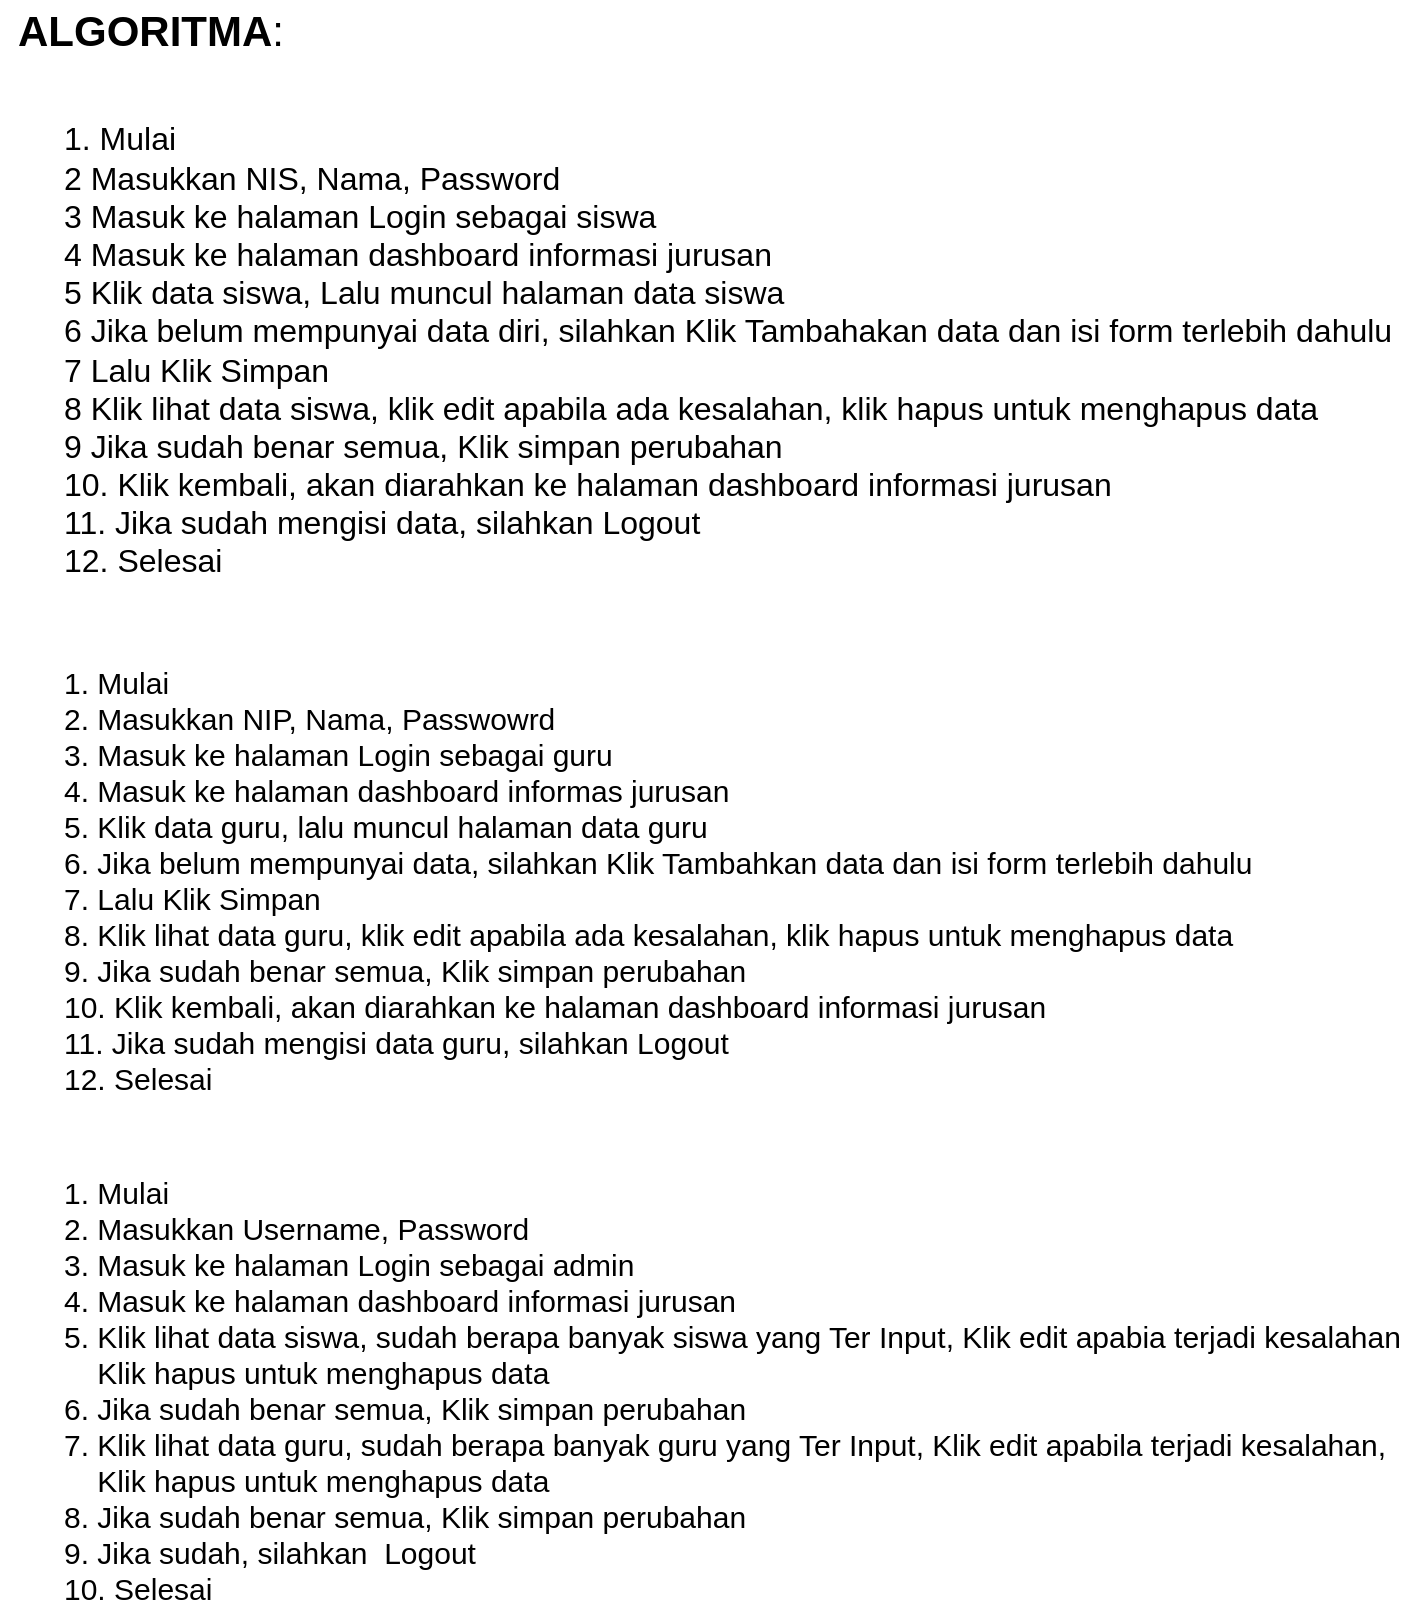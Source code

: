 <mxfile version="13.9.9" type="device" pages="4"><diagram id="9cjqI13jyVYNdHTjsqmv" name="algo"><mxGraphModel dx="1786" dy="806" grid="1" gridSize="10" guides="1" tooltips="1" connect="1" arrows="1" fold="1" page="1" pageScale="1" pageWidth="700" pageHeight="1000" math="0" shadow="0"><root><mxCell id="0"/><mxCell id="1" parent="0"/><mxCell id="FUTIWEHpDsWjBWyTlklv-1" value="1. Mulai&lt;br&gt;2 Masukkan NIS, Nama, Password&lt;br style=&quot;font-size: 16px&quot;&gt;3 Masuk ke halaman Login sebagai siswa&lt;br style=&quot;font-size: 16px&quot;&gt;4 Masuk ke halaman dashboard informasi jurusan&amp;nbsp;&lt;br style=&quot;font-size: 16px&quot;&gt;5 Klik data siswa, Lalu muncul halaman data siswa&lt;br&gt;6 Jika belum mempunyai data diri, silahkan Klik Tambahakan data dan isi form terlebih dahulu&lt;br&gt;7 Lalu Klik Simpan&lt;br&gt;8 Klik lihat data siswa, klik edit apabila ada kesalahan, klik hapus untuk menghapus data&lt;br style=&quot;font-size: 16px&quot;&gt;9 Jika sudah benar semua, Klik simpan perubahan&lt;br&gt;10.&amp;nbsp;Klik kembali, akan diarahkan ke halaman dashboard informasi jurusan&lt;br&gt;11. Jika sudah mengisi data, silahkan Logout&lt;br&gt;12. Selesai" style="text;html=1;align=left;verticalAlign=middle;resizable=0;points=[];autosize=1;fontSize=16;" parent="1" vertex="1"><mxGeometry x="-120" y="105" width="680" height="230" as="geometry"/></mxCell><mxCell id="FUTIWEHpDsWjBWyTlklv-2" value="&lt;b style=&quot;font-size: 21px;&quot;&gt;ALGORITMA&lt;/b&gt;:" style="text;html=1;align=center;verticalAlign=middle;resizable=0;points=[];autosize=1;fontSize=21;" parent="1" vertex="1"><mxGeometry x="-150" y="45" width="150" height="30" as="geometry"/></mxCell><mxCell id="FUTIWEHpDsWjBWyTlklv-3" value="1. Mulai&lt;br&gt;2. Masukkan NIP, Nama, Passwowrd&lt;br&gt;3. Masuk ke halaman Login sebagai guru&lt;br&gt;4. Masuk ke halaman dashboard informas jurusan&lt;br&gt;5. Klik data guru, lalu muncul halaman data guru&lt;br&gt;6. Jika belum mempunyai data, silahkan Klik Tambahkan data dan isi form terlebih dahulu &lt;br&gt;7. Lalu Klik Simpan&lt;br&gt;8. Klik lihat data guru, klik edit apabila ada kesalahan, klik hapus untuk menghapus data&lt;br&gt;9. Jika sudah benar semua, Klik simpan perubahan&lt;br&gt;10. Klik kembali, akan diarahkan ke halaman dashboard informasi jurusan&lt;br&gt;11. Jika sudah mengisi data guru, silahkan Logout&lt;br&gt;12. Selesai" style="text;html=1;align=left;verticalAlign=middle;resizable=0;points=[];autosize=1;fontSize=15;" parent="1" vertex="1"><mxGeometry x="-120" y="375" width="610" height="220" as="geometry"/></mxCell><mxCell id="FUTIWEHpDsWjBWyTlklv-4" value="1. Mulai&lt;br&gt;2. Masukkan Username, Password&lt;br&gt;3. Masuk ke halaman Login sebagai admin&lt;br&gt;4. Masuk ke halaman dashboard informasi jurusan &lt;br&gt;5. Klik&amp;nbsp;lihat data siswa, sudah berapa banyak siswa yang Ter Input, Klik edit apabia terjadi kesalahan&lt;br&gt;&amp;nbsp; &amp;nbsp; Klik hapus untuk menghapus data&lt;br&gt;6. Jika sudah benar semua, Klik simpan perubahan&lt;br&gt;7. Klik lihat data guru, sudah berapa banyak guru yang Ter Input, Klik edit apabila terjadi kesalahan,&lt;br&gt;&amp;nbsp; &amp;nbsp; Klik hapus untuk menghapus data&lt;br&gt;8. Jika sudah benar semua, Klik simpan perubahan&lt;br&gt;9. Jika sudah, silahkan&amp;nbsp; Logout&lt;br&gt;10. Selesai" style="text;html=1;align=left;verticalAlign=middle;resizable=0;points=[];autosize=1;fontSize=15;" parent="1" vertex="1"><mxGeometry x="-120" y="630" width="680" height="220" as="geometry"/></mxCell></root></mxGraphModel></diagram><diagram id="WDTWCuugoqQEvgpghP6-" name="flow siswa"><mxGraphModel dx="1086" dy="806" grid="1" gridSize="10" guides="1" tooltips="1" connect="1" arrows="1" fold="1" page="1" pageScale="1" pageWidth="700" pageHeight="1000" math="0" shadow="0"><root><mxCell id="6WdBhWlwoHpJcNOhr-Nl-0"/><mxCell id="6WdBhWlwoHpJcNOhr-Nl-1" parent="6WdBhWlwoHpJcNOhr-Nl-0"/><mxCell id="NKN8AgXRZ2w0XzI0JQ8k-1" value="" style="edgeStyle=orthogonalEdgeStyle;rounded=0;orthogonalLoop=1;jettySize=auto;html=1;fontSize=15;" parent="6WdBhWlwoHpJcNOhr-Nl-1" source="6WdBhWlwoHpJcNOhr-Nl-2" target="6WdBhWlwoHpJcNOhr-Nl-3" edge="1"><mxGeometry relative="1" as="geometry"/></mxCell><mxCell id="6WdBhWlwoHpJcNOhr-Nl-2" value="Mulai" style="ellipse;whiteSpace=wrap;html=1;fontSize=15;align=center;" parent="6WdBhWlwoHpJcNOhr-Nl-1" vertex="1"><mxGeometry x="260" y="30" width="110" height="60" as="geometry"/></mxCell><mxCell id="NKN8AgXRZ2w0XzI0JQ8k-2" value="" style="edgeStyle=orthogonalEdgeStyle;rounded=0;orthogonalLoop=1;jettySize=auto;html=1;fontSize=15;" parent="6WdBhWlwoHpJcNOhr-Nl-1" source="6WdBhWlwoHpJcNOhr-Nl-3" target="I9C00pnZlGHUw8sT53A2-0" edge="1"><mxGeometry relative="1" as="geometry"/></mxCell><mxCell id="6WdBhWlwoHpJcNOhr-Nl-3" value="Halaman login siswa" style="strokeWidth=2;html=1;shape=mxgraph.flowchart.display;whiteSpace=wrap;fontSize=15;align=center;" parent="6WdBhWlwoHpJcNOhr-Nl-1" vertex="1"><mxGeometry x="252.5" y="150" width="125" height="70" as="geometry"/></mxCell><mxCell id="NKN8AgXRZ2w0XzI0JQ8k-3" value="" style="edgeStyle=orthogonalEdgeStyle;rounded=0;orthogonalLoop=1;jettySize=auto;html=1;fontSize=15;" parent="6WdBhWlwoHpJcNOhr-Nl-1" source="I9C00pnZlGHUw8sT53A2-0" target="_8xtyedx9QxwLDn3eJgz-0" edge="1"><mxGeometry relative="1" as="geometry"/></mxCell><mxCell id="I9C00pnZlGHUw8sT53A2-0" value="Masukkan NIS, Nama, dan Password" style="shape=parallelogram;perimeter=parallelogramPerimeter;whiteSpace=wrap;html=1;fixedSize=1;fontSize=15;align=center;" parent="6WdBhWlwoHpJcNOhr-Nl-1" vertex="1"><mxGeometry x="240" y="280" width="150" height="70" as="geometry"/></mxCell><mxCell id="NKN8AgXRZ2w0XzI0JQ8k-4" value="" style="edgeStyle=orthogonalEdgeStyle;rounded=0;orthogonalLoop=1;jettySize=auto;html=1;fontSize=15;" parent="6WdBhWlwoHpJcNOhr-Nl-1" source="_8xtyedx9QxwLDn3eJgz-0" target="NKN8AgXRZ2w0XzI0JQ8k-0" edge="1"><mxGeometry relative="1" as="geometry"/></mxCell><mxCell id="_8xtyedx9QxwLDn3eJgz-0" value="Isi form login dengan benar" style="rounded=0;whiteSpace=wrap;html=1;fontSize=15;align=center;" parent="6WdBhWlwoHpJcNOhr-Nl-1" vertex="1"><mxGeometry x="255" y="410" width="120" height="60" as="geometry"/></mxCell><mxCell id="0H5S52LfBHCqnRk6czqW-1" value="" style="edgeStyle=orthogonalEdgeStyle;rounded=0;orthogonalLoop=1;jettySize=auto;html=1;entryX=1;entryY=0.5;entryDx=0;entryDy=0;" edge="1" parent="6WdBhWlwoHpJcNOhr-Nl-1" source="NKN8AgXRZ2w0XzI0JQ8k-0" target="I9C00pnZlGHUw8sT53A2-0"><mxGeometry relative="1" as="geometry"><mxPoint x="455" y="600" as="targetPoint"/><Array as="points"><mxPoint x="540" y="600"/><mxPoint x="540" y="315"/></Array></mxGeometry></mxCell><mxCell id="0H5S52LfBHCqnRk6czqW-3" value="Tidak" style="edgeLabel;html=1;align=center;verticalAlign=middle;resizable=0;points=[];" vertex="1" connectable="0" parent="0H5S52LfBHCqnRk6czqW-1"><mxGeometry x="-0.629" relative="1" as="geometry"><mxPoint as="offset"/></mxGeometry></mxCell><mxCell id="NKN8AgXRZ2w0XzI0JQ8k-0" value="Apakah sudah berhasil?" style="rhombus;whiteSpace=wrap;html=1;fontSize=15;align=center;" parent="6WdBhWlwoHpJcNOhr-Nl-1" vertex="1"><mxGeometry x="255" y="530" width="120" height="140" as="geometry"/></mxCell><mxCell id="rqkiQPwi05nTYMULV5X4-0" value="" style="edgeStyle=orthogonalEdgeStyle;rounded=0;orthogonalLoop=1;jettySize=auto;html=1;fontSize=15;" parent="6WdBhWlwoHpJcNOhr-Nl-1" source="KFcAIHLke3BOk45LJSDq-0" target="dX-AVh44uRXooOJBIMs3-0" edge="1"><mxGeometry relative="1" as="geometry"/></mxCell><mxCell id="KFcAIHLke3BOk45LJSDq-0" value="Halaman dashboard informasi jurusan" style="strokeWidth=2;html=1;shape=mxgraph.flowchart.display;whiteSpace=wrap;fontSize=15;align=center;" parent="6WdBhWlwoHpJcNOhr-Nl-1" vertex="1"><mxGeometry x="244" y="750" width="142" height="70" as="geometry"/></mxCell><mxCell id="KFcAIHLke3BOk45LJSDq-3" value="" style="endArrow=classic;html=1;fontSize=15;exitX=0.5;exitY=1;exitDx=0;exitDy=0;entryX=0.5;entryY=0;entryDx=0;entryDy=0;entryPerimeter=0;" parent="6WdBhWlwoHpJcNOhr-Nl-1" source="NKN8AgXRZ2w0XzI0JQ8k-0" target="KFcAIHLke3BOk45LJSDq-0" edge="1"><mxGeometry width="50" height="50" relative="1" as="geometry"><mxPoint x="310" y="750" as="sourcePoint"/><mxPoint x="360" y="700" as="targetPoint"/></mxGeometry></mxCell><mxCell id="KFcAIHLke3BOk45LJSDq-4" value="Ya" style="edgeLabel;html=1;align=center;verticalAlign=middle;resizable=0;points=[];fontSize=15;" parent="KFcAIHLke3BOk45LJSDq-3" vertex="1" connectable="0"><mxGeometry x="-0.289" y="2" relative="1" as="geometry"><mxPoint as="offset"/></mxGeometry></mxCell><mxCell id="4FlTY0Xeyd80M_MiDHJ7-2" value="" style="edgeStyle=orthogonalEdgeStyle;rounded=0;orthogonalLoop=1;jettySize=auto;html=1;fontSize=15;" parent="6WdBhWlwoHpJcNOhr-Nl-1" source="dX-AVh44uRXooOJBIMs3-0" target="4FlTY0Xeyd80M_MiDHJ7-0" edge="1"><mxGeometry relative="1" as="geometry"/></mxCell><mxCell id="dX-AVh44uRXooOJBIMs3-0" value="Masukkan NIS, nama, kelas, jk, agama, alamat" style="shape=parallelogram;perimeter=parallelogramPerimeter;whiteSpace=wrap;html=1;fixedSize=1;fontSize=15;align=center;" parent="6WdBhWlwoHpJcNOhr-Nl-1" vertex="1"><mxGeometry x="227.5" y="870" width="175" height="100" as="geometry"/></mxCell><mxCell id="4FlTY0Xeyd80M_MiDHJ7-3" value="" style="edgeStyle=orthogonalEdgeStyle;rounded=0;orthogonalLoop=1;jettySize=auto;html=1;fontSize=15;" parent="6WdBhWlwoHpJcNOhr-Nl-1" source="4FlTY0Xeyd80M_MiDHJ7-0" target="4FlTY0Xeyd80M_MiDHJ7-1" edge="1"><mxGeometry relative="1" as="geometry"/></mxCell><mxCell id="4FlTY0Xeyd80M_MiDHJ7-0" value="Cek data siswa" style="rounded=0;whiteSpace=wrap;html=1;fontSize=15;align=center;" parent="6WdBhWlwoHpJcNOhr-Nl-1" vertex="1"><mxGeometry x="255" y="1020" width="120" height="60" as="geometry"/></mxCell><mxCell id="4FlTY0Xeyd80M_MiDHJ7-6" value="" style="edgeStyle=orthogonalEdgeStyle;rounded=0;orthogonalLoop=1;jettySize=auto;html=1;fontSize=15;" parent="6WdBhWlwoHpJcNOhr-Nl-1" source="4FlTY0Xeyd80M_MiDHJ7-1" target="dX-AVh44uRXooOJBIMs3-0" edge="1"><mxGeometry relative="1" as="geometry"><mxPoint x="550" y="920" as="targetPoint"/><Array as="points"><mxPoint x="560" y="1205"/><mxPoint x="560" y="910"/></Array></mxGeometry></mxCell><mxCell id="4FlTY0Xeyd80M_MiDHJ7-7" value="Tidak" style="edgeLabel;html=1;align=center;verticalAlign=middle;resizable=0;points=[];fontSize=15;" parent="4FlTY0Xeyd80M_MiDHJ7-6" vertex="1" connectable="0"><mxGeometry x="-0.782" y="-2" relative="1" as="geometry"><mxPoint as="offset"/></mxGeometry></mxCell><mxCell id="PrJdlFN-5rUhmHA_GCP7-2" value="" style="edgeStyle=orthogonalEdgeStyle;rounded=0;orthogonalLoop=1;jettySize=auto;html=1;fontSize=15;" parent="6WdBhWlwoHpJcNOhr-Nl-1" source="4FlTY0Xeyd80M_MiDHJ7-1" target="PrJdlFN-5rUhmHA_GCP7-1" edge="1"><mxGeometry relative="1" as="geometry"/></mxCell><mxCell id="PrJdlFN-5rUhmHA_GCP7-3" value="Ya" style="edgeLabel;html=1;align=center;verticalAlign=middle;resizable=0;points=[];fontSize=15;" parent="PrJdlFN-5rUhmHA_GCP7-2" vertex="1" connectable="0"><mxGeometry x="-0.338" y="3" relative="1" as="geometry"><mxPoint as="offset"/></mxGeometry></mxCell><mxCell id="4FlTY0Xeyd80M_MiDHJ7-1" value="Apakah sudah benar?" style="rhombus;whiteSpace=wrap;html=1;fontSize=15;align=center;" parent="6WdBhWlwoHpJcNOhr-Nl-1" vertex="1"><mxGeometry x="260" y="1140" width="110" height="130" as="geometry"/></mxCell><mxCell id="fj5IDWRYPSCEuAKcNZLY-1" value="Selesai" style="ellipse;whiteSpace=wrap;html=1;fontSize=15;align=center;" parent="6WdBhWlwoHpJcNOhr-Nl-1" vertex="1"><mxGeometry x="267.5" y="1460" width="100" height="50" as="geometry"/></mxCell><mxCell id="PrJdlFN-5rUhmHA_GCP7-5" value="" style="edgeStyle=orthogonalEdgeStyle;rounded=0;orthogonalLoop=1;jettySize=auto;html=1;fontSize=15;" parent="6WdBhWlwoHpJcNOhr-Nl-1" source="PrJdlFN-5rUhmHA_GCP7-1" target="fj5IDWRYPSCEuAKcNZLY-1" edge="1"><mxGeometry relative="1" as="geometry"/></mxCell><mxCell id="PrJdlFN-5rUhmHA_GCP7-1" value="Simpan" style="shape=parallelogram;perimeter=parallelogramPerimeter;whiteSpace=wrap;html=1;fixedSize=1;fontSize=15;align=center;" parent="6WdBhWlwoHpJcNOhr-Nl-1" vertex="1"><mxGeometry x="257.5" y="1350" width="120" height="60" as="geometry"/></mxCell></root></mxGraphModel></diagram><diagram id="tEeQo5kOINXlvk8T53yv" name="flow guru"><mxGraphModel dx="1086" dy="806" grid="1" gridSize="10" guides="1" tooltips="1" connect="1" arrows="1" fold="1" page="1" pageScale="1" pageWidth="700" pageHeight="1000" math="0" shadow="0"><root><mxCell id="NiQGDl8zaLZGdN4CECOL-0"/><mxCell id="NiQGDl8zaLZGdN4CECOL-1" parent="NiQGDl8zaLZGdN4CECOL-0"/><mxCell id="4sMgNv6nN9TWGTuvHeM8-0" value="" style="edgeStyle=orthogonalEdgeStyle;rounded=0;orthogonalLoop=1;jettySize=auto;html=1;fontSize=15;" parent="NiQGDl8zaLZGdN4CECOL-1" source="4sMgNv6nN9TWGTuvHeM8-1" target="4sMgNv6nN9TWGTuvHeM8-3" edge="1"><mxGeometry relative="1" as="geometry"/></mxCell><mxCell id="4sMgNv6nN9TWGTuvHeM8-1" value="Mulai" style="ellipse;whiteSpace=wrap;html=1;fontSize=15;align=center;" parent="NiQGDl8zaLZGdN4CECOL-1" vertex="1"><mxGeometry x="260" y="30" width="110" height="60" as="geometry"/></mxCell><mxCell id="4sMgNv6nN9TWGTuvHeM8-2" value="" style="edgeStyle=orthogonalEdgeStyle;rounded=0;orthogonalLoop=1;jettySize=auto;html=1;fontSize=15;" parent="NiQGDl8zaLZGdN4CECOL-1" source="4sMgNv6nN9TWGTuvHeM8-3" target="4sMgNv6nN9TWGTuvHeM8-5" edge="1"><mxGeometry relative="1" as="geometry"/></mxCell><mxCell id="4sMgNv6nN9TWGTuvHeM8-3" value="Halaman login guru" style="strokeWidth=2;html=1;shape=mxgraph.flowchart.display;whiteSpace=wrap;fontSize=15;align=center;" parent="NiQGDl8zaLZGdN4CECOL-1" vertex="1"><mxGeometry x="252.5" y="150" width="125" height="70" as="geometry"/></mxCell><mxCell id="4sMgNv6nN9TWGTuvHeM8-4" value="" style="edgeStyle=orthogonalEdgeStyle;rounded=0;orthogonalLoop=1;jettySize=auto;html=1;fontSize=15;" parent="NiQGDl8zaLZGdN4CECOL-1" source="4sMgNv6nN9TWGTuvHeM8-5" target="4sMgNv6nN9TWGTuvHeM8-7" edge="1"><mxGeometry relative="1" as="geometry"/></mxCell><mxCell id="4sMgNv6nN9TWGTuvHeM8-5" value="Masukkan NIP, Nama, dan Password" style="shape=parallelogram;perimeter=parallelogramPerimeter;whiteSpace=wrap;html=1;fixedSize=1;fontSize=15;align=center;" parent="NiQGDl8zaLZGdN4CECOL-1" vertex="1"><mxGeometry x="240" y="280" width="150" height="70" as="geometry"/></mxCell><mxCell id="4sMgNv6nN9TWGTuvHeM8-6" value="" style="edgeStyle=orthogonalEdgeStyle;rounded=0;orthogonalLoop=1;jettySize=auto;html=1;fontSize=15;" parent="NiQGDl8zaLZGdN4CECOL-1" source="4sMgNv6nN9TWGTuvHeM8-7" target="4sMgNv6nN9TWGTuvHeM8-8" edge="1"><mxGeometry relative="1" as="geometry"/></mxCell><mxCell id="4sMgNv6nN9TWGTuvHeM8-7" value="Isi form login dengan benar" style="rounded=0;whiteSpace=wrap;html=1;fontSize=15;align=center;" parent="NiQGDl8zaLZGdN4CECOL-1" vertex="1"><mxGeometry x="255" y="410" width="120" height="60" as="geometry"/></mxCell><mxCell id="2jsHFOfhV-K5cqYaF32q-1" value="" style="edgeStyle=orthogonalEdgeStyle;rounded=0;orthogonalLoop=1;jettySize=auto;html=1;" edge="1" parent="NiQGDl8zaLZGdN4CECOL-1" source="4sMgNv6nN9TWGTuvHeM8-8" target="4sMgNv6nN9TWGTuvHeM8-5"><mxGeometry relative="1" as="geometry"><mxPoint x="440" y="320" as="targetPoint"/><Array as="points"><mxPoint x="550" y="600"/><mxPoint x="550" y="320"/></Array></mxGeometry></mxCell><mxCell id="2jsHFOfhV-K5cqYaF32q-3" value="Tidak" style="edgeLabel;html=1;align=center;verticalAlign=middle;resizable=0;points=[];" vertex="1" connectable="0" parent="2jsHFOfhV-K5cqYaF32q-1"><mxGeometry x="-0.802" y="-1" relative="1" as="geometry"><mxPoint as="offset"/></mxGeometry></mxCell><mxCell id="4sMgNv6nN9TWGTuvHeM8-8" value="Apakah sudah berhasil?" style="rhombus;whiteSpace=wrap;html=1;fontSize=15;align=center;" parent="NiQGDl8zaLZGdN4CECOL-1" vertex="1"><mxGeometry x="255" y="530" width="120" height="140" as="geometry"/></mxCell><mxCell id="4sMgNv6nN9TWGTuvHeM8-13" value="" style="edgeStyle=orthogonalEdgeStyle;rounded=0;orthogonalLoop=1;jettySize=auto;html=1;fontSize=15;" parent="NiQGDl8zaLZGdN4CECOL-1" source="4sMgNv6nN9TWGTuvHeM8-14" target="4sMgNv6nN9TWGTuvHeM8-18" edge="1"><mxGeometry relative="1" as="geometry"/></mxCell><mxCell id="4sMgNv6nN9TWGTuvHeM8-14" value="Halaman dashboard informasi jurusan" style="strokeWidth=2;html=1;shape=mxgraph.flowchart.display;whiteSpace=wrap;fontSize=15;align=center;" parent="NiQGDl8zaLZGdN4CECOL-1" vertex="1"><mxGeometry x="244" y="750" width="142" height="70" as="geometry"/></mxCell><mxCell id="4sMgNv6nN9TWGTuvHeM8-15" value="" style="endArrow=classic;html=1;fontSize=15;exitX=0.5;exitY=1;exitDx=0;exitDy=0;entryX=0.5;entryY=0;entryDx=0;entryDy=0;entryPerimeter=0;" parent="NiQGDl8zaLZGdN4CECOL-1" source="4sMgNv6nN9TWGTuvHeM8-8" target="4sMgNv6nN9TWGTuvHeM8-14" edge="1"><mxGeometry width="50" height="50" relative="1" as="geometry"><mxPoint x="310" y="750" as="sourcePoint"/><mxPoint x="360" y="700" as="targetPoint"/></mxGeometry></mxCell><mxCell id="4sMgNv6nN9TWGTuvHeM8-16" value="Ya" style="edgeLabel;html=1;align=center;verticalAlign=middle;resizable=0;points=[];fontSize=15;" parent="4sMgNv6nN9TWGTuvHeM8-15" vertex="1" connectable="0"><mxGeometry x="-0.289" y="2" relative="1" as="geometry"><mxPoint as="offset"/></mxGeometry></mxCell><mxCell id="4sMgNv6nN9TWGTuvHeM8-17" value="" style="edgeStyle=orthogonalEdgeStyle;rounded=0;orthogonalLoop=1;jettySize=auto;html=1;fontSize=15;" parent="NiQGDl8zaLZGdN4CECOL-1" source="4sMgNv6nN9TWGTuvHeM8-18" target="4sMgNv6nN9TWGTuvHeM8-20" edge="1"><mxGeometry relative="1" as="geometry"/></mxCell><mxCell id="4sMgNv6nN9TWGTuvHeM8-18" value="Masukkan NIP, nama, jk, agama, alamat" style="shape=parallelogram;perimeter=parallelogramPerimeter;whiteSpace=wrap;html=1;fixedSize=1;fontSize=15;align=center;" parent="NiQGDl8zaLZGdN4CECOL-1" vertex="1"><mxGeometry x="227.5" y="870" width="175" height="100" as="geometry"/></mxCell><mxCell id="4sMgNv6nN9TWGTuvHeM8-19" value="" style="edgeStyle=orthogonalEdgeStyle;rounded=0;orthogonalLoop=1;jettySize=auto;html=1;fontSize=15;" parent="NiQGDl8zaLZGdN4CECOL-1" source="4sMgNv6nN9TWGTuvHeM8-20" target="4sMgNv6nN9TWGTuvHeM8-25" edge="1"><mxGeometry relative="1" as="geometry"/></mxCell><mxCell id="4sMgNv6nN9TWGTuvHeM8-20" value="Cek data guru" style="rounded=0;whiteSpace=wrap;html=1;fontSize=15;align=center;" parent="NiQGDl8zaLZGdN4CECOL-1" vertex="1"><mxGeometry x="255" y="1020" width="120" height="60" as="geometry"/></mxCell><mxCell id="4sMgNv6nN9TWGTuvHeM8-21" value="" style="edgeStyle=orthogonalEdgeStyle;rounded=0;orthogonalLoop=1;jettySize=auto;html=1;fontSize=15;" parent="NiQGDl8zaLZGdN4CECOL-1" source="4sMgNv6nN9TWGTuvHeM8-25" target="4sMgNv6nN9TWGTuvHeM8-18" edge="1"><mxGeometry relative="1" as="geometry"><mxPoint x="550" y="920" as="targetPoint"/><Array as="points"><mxPoint x="560" y="1205"/><mxPoint x="560" y="910"/></Array></mxGeometry></mxCell><mxCell id="4sMgNv6nN9TWGTuvHeM8-22" value="Tidak" style="edgeLabel;html=1;align=center;verticalAlign=middle;resizable=0;points=[];fontSize=15;" parent="4sMgNv6nN9TWGTuvHeM8-21" vertex="1" connectable="0"><mxGeometry x="-0.782" y="-2" relative="1" as="geometry"><mxPoint as="offset"/></mxGeometry></mxCell><mxCell id="BGg5bfLuEJRVONtzj_gq-2" value="" style="edgeStyle=orthogonalEdgeStyle;rounded=0;orthogonalLoop=1;jettySize=auto;html=1;fontSize=15;entryX=0.5;entryY=0;entryDx=0;entryDy=0;" parent="NiQGDl8zaLZGdN4CECOL-1" source="4sMgNv6nN9TWGTuvHeM8-25" edge="1"><mxGeometry relative="1" as="geometry"><mxPoint x="315" y="1350" as="targetPoint"/></mxGeometry></mxCell><mxCell id="BGg5bfLuEJRVONtzj_gq-5" value="Ya" style="edgeLabel;html=1;align=center;verticalAlign=middle;resizable=0;points=[];fontSize=15;" parent="BGg5bfLuEJRVONtzj_gq-2" vertex="1" connectable="0"><mxGeometry x="0.257" y="1" relative="1" as="geometry"><mxPoint as="offset"/></mxGeometry></mxCell><mxCell id="4sMgNv6nN9TWGTuvHeM8-25" value="Apakah sudah benar?" style="rhombus;whiteSpace=wrap;html=1;fontSize=15;align=center;" parent="NiQGDl8zaLZGdN4CECOL-1" vertex="1"><mxGeometry x="260" y="1140" width="110" height="130" as="geometry"/></mxCell><mxCell id="4sMgNv6nN9TWGTuvHeM8-26" value="Selesai" style="ellipse;whiteSpace=wrap;html=1;fontSize=15;align=center;" parent="NiQGDl8zaLZGdN4CECOL-1" vertex="1"><mxGeometry x="265" y="1490" width="100" height="50" as="geometry"/></mxCell><mxCell id="BGg5bfLuEJRVONtzj_gq-6" value="" style="edgeStyle=orthogonalEdgeStyle;rounded=0;orthogonalLoop=1;jettySize=auto;html=1;fontSize=15;" parent="NiQGDl8zaLZGdN4CECOL-1" target="4sMgNv6nN9TWGTuvHeM8-26" edge="1"><mxGeometry relative="1" as="geometry"><mxPoint x="315" y="1410" as="sourcePoint"/></mxGeometry></mxCell><mxCell id="i5WOGgoccKITgGErdGpP-0" value="Simpan" style="rounded=0;whiteSpace=wrap;html=1;fontSize=15;align=center;" parent="NiQGDl8zaLZGdN4CECOL-1" vertex="1"><mxGeometry x="255" y="1350" width="120" height="60" as="geometry"/></mxCell></root></mxGraphModel></diagram><diagram id="r5CcidfM32OMExsn05_t" name="flow admin"><mxGraphModel dx="1086" dy="806" grid="1" gridSize="10" guides="1" tooltips="1" connect="1" arrows="1" fold="1" page="1" pageScale="1" pageWidth="700" pageHeight="1000" math="0" shadow="0"><root><mxCell id="oMlm5sWmTnX5aJgDSjUX-0"/><mxCell id="oMlm5sWmTnX5aJgDSjUX-1" parent="oMlm5sWmTnX5aJgDSjUX-0"/><mxCell id="CEqHEVIWKDbZD7dqHY5W-11" value="" style="edgeStyle=orthogonalEdgeStyle;rounded=0;orthogonalLoop=1;jettySize=auto;html=1;fontSize=15;" parent="oMlm5sWmTnX5aJgDSjUX-1" source="oMlm5sWmTnX5aJgDSjUX-2" target="CEqHEVIWKDbZD7dqHY5W-1" edge="1"><mxGeometry relative="1" as="geometry"/></mxCell><mxCell id="oMlm5sWmTnX5aJgDSjUX-2" value="Mulai" style="strokeWidth=2;html=1;shape=mxgraph.flowchart.start_1;whiteSpace=wrap;fontSize=15;align=center;" parent="oMlm5sWmTnX5aJgDSjUX-1" vertex="1"><mxGeometry x="305" y="50" width="100" height="60" as="geometry"/></mxCell><mxCell id="CEqHEVIWKDbZD7dqHY5W-0" value="" style="edgeStyle=orthogonalEdgeStyle;rounded=0;orthogonalLoop=1;jettySize=auto;html=1;fontSize=15;" parent="oMlm5sWmTnX5aJgDSjUX-1" source="CEqHEVIWKDbZD7dqHY5W-1" target="CEqHEVIWKDbZD7dqHY5W-3" edge="1"><mxGeometry relative="1" as="geometry"/></mxCell><mxCell id="CEqHEVIWKDbZD7dqHY5W-1" value="Halaman login admin" style="strokeWidth=2;html=1;shape=mxgraph.flowchart.display;whiteSpace=wrap;fontSize=15;align=center;" parent="oMlm5sWmTnX5aJgDSjUX-1" vertex="1"><mxGeometry x="292.5" y="150" width="125" height="70" as="geometry"/></mxCell><mxCell id="CEqHEVIWKDbZD7dqHY5W-2" value="" style="edgeStyle=orthogonalEdgeStyle;rounded=0;orthogonalLoop=1;jettySize=auto;html=1;fontSize=15;" parent="oMlm5sWmTnX5aJgDSjUX-1" source="CEqHEVIWKDbZD7dqHY5W-3" target="CEqHEVIWKDbZD7dqHY5W-5" edge="1"><mxGeometry relative="1" as="geometry"/></mxCell><mxCell id="CEqHEVIWKDbZD7dqHY5W-3" value="Masukkan Username, dan Password" style="shape=parallelogram;perimeter=parallelogramPerimeter;whiteSpace=wrap;html=1;fixedSize=1;fontSize=15;align=center;" parent="oMlm5sWmTnX5aJgDSjUX-1" vertex="1"><mxGeometry x="270" y="270" width="170" height="70" as="geometry"/></mxCell><mxCell id="CEqHEVIWKDbZD7dqHY5W-4" value="" style="edgeStyle=orthogonalEdgeStyle;rounded=0;orthogonalLoop=1;jettySize=auto;html=1;fontSize=15;" parent="oMlm5sWmTnX5aJgDSjUX-1" source="CEqHEVIWKDbZD7dqHY5W-5" target="CEqHEVIWKDbZD7dqHY5W-6" edge="1"><mxGeometry relative="1" as="geometry"/></mxCell><mxCell id="CEqHEVIWKDbZD7dqHY5W-5" value="Isi form login dengan benar" style="rounded=0;whiteSpace=wrap;html=1;fontSize=15;align=center;" parent="oMlm5sWmTnX5aJgDSjUX-1" vertex="1"><mxGeometry x="295" y="380" width="120" height="60" as="geometry"/></mxCell><mxCell id="QnP_d5meSbfKxXyAC4Ox-1" value="" style="edgeStyle=orthogonalEdgeStyle;rounded=0;orthogonalLoop=1;jettySize=auto;html=1;fontSize=15;" parent="oMlm5sWmTnX5aJgDSjUX-1" source="CEqHEVIWKDbZD7dqHY5W-6" target="QnP_d5meSbfKxXyAC4Ox-0" edge="1"><mxGeometry relative="1" as="geometry"><Array as="points"><mxPoint x="355" y="680"/><mxPoint x="355" y="680"/></Array></mxGeometry></mxCell><mxCell id="QnP_d5meSbfKxXyAC4Ox-2" value="Ya" style="edgeLabel;html=1;align=center;verticalAlign=middle;resizable=0;points=[];fontSize=15;" parent="QnP_d5meSbfKxXyAC4Ox-1" vertex="1" connectable="0"><mxGeometry x="-0.35" y="4" relative="1" as="geometry"><mxPoint as="offset"/></mxGeometry></mxCell><mxCell id="2jcKQUtaVEmRHztQSp4U-1" value="" style="edgeStyle=orthogonalEdgeStyle;rounded=0;orthogonalLoop=1;jettySize=auto;html=1;entryX=1;entryY=0.5;entryDx=0;entryDy=0;" edge="1" parent="oMlm5sWmTnX5aJgDSjUX-1" source="CEqHEVIWKDbZD7dqHY5W-6" target="CEqHEVIWKDbZD7dqHY5W-3"><mxGeometry relative="1" as="geometry"><mxPoint x="570" y="550" as="targetPoint"/><Array as="points"><mxPoint x="580" y="570"/><mxPoint x="580" y="305"/></Array></mxGeometry></mxCell><mxCell id="2jcKQUtaVEmRHztQSp4U-2" value="Tidak" style="edgeLabel;html=1;align=center;verticalAlign=middle;resizable=0;points=[];" vertex="1" connectable="0" parent="2jcKQUtaVEmRHztQSp4U-1"><mxGeometry x="-0.624" y="3" relative="1" as="geometry"><mxPoint as="offset"/></mxGeometry></mxCell><mxCell id="CEqHEVIWKDbZD7dqHY5W-6" value="Apakah sudah berhasil?" style="rhombus;whiteSpace=wrap;html=1;fontSize=15;align=center;" parent="oMlm5sWmTnX5aJgDSjUX-1" vertex="1"><mxGeometry x="295" y="500" width="120" height="140" as="geometry"/></mxCell><mxCell id="QnP_d5meSbfKxXyAC4Ox-0" value="Halaman dashboard informasi jurusan" style="strokeWidth=2;html=1;shape=mxgraph.flowchart.display;whiteSpace=wrap;fontSize=15;align=center;" parent="oMlm5sWmTnX5aJgDSjUX-1" vertex="1"><mxGeometry x="280" y="740" width="147.5" height="70" as="geometry"/></mxCell><mxCell id="lktWsskC_RFCpc2lqlxp-0" value="" style="edgeStyle=orthogonalEdgeStyle;rounded=0;orthogonalLoop=1;jettySize=auto;html=1;fontSize=15;" parent="oMlm5sWmTnX5aJgDSjUX-1" source="QnP_d5meSbfKxXyAC4Ox-0" edge="1"><mxGeometry relative="1" as="geometry"><mxPoint x="353.8" y="810" as="sourcePoint"/><mxPoint x="354" y="890" as="targetPoint"/></mxGeometry></mxCell><mxCell id="zzixYBgd6qzuwEMsBeYE-0" value="" style="edgeStyle=orthogonalEdgeStyle;rounded=0;orthogonalLoop=1;jettySize=auto;html=1;fontSize=15;" parent="oMlm5sWmTnX5aJgDSjUX-1" source="mLJSmhB0G4t0KT9k2-NS-0" target="mLJSmhB0G4t0KT9k2-NS-1" edge="1"><mxGeometry relative="1" as="geometry"/></mxCell><mxCell id="mLJSmhB0G4t0KT9k2-NS-0" value="Melihat data siswa, data guru" style="rounded=0;whiteSpace=wrap;html=1;fontSize=15;align=center;" parent="oMlm5sWmTnX5aJgDSjUX-1" vertex="1"><mxGeometry x="293.75" y="890" width="120" height="60" as="geometry"/></mxCell><mxCell id="mLJSmhB0G4t0KT9k2-NS-1" value="Data yang di Input apakah sudah benar?" style="rhombus;whiteSpace=wrap;html=1;fontSize=15;align=center;" parent="oMlm5sWmTnX5aJgDSjUX-1" vertex="1"><mxGeometry x="276.75" y="1020" width="153.5" height="150" as="geometry"/></mxCell><mxCell id="b11TjPFGp8WwpCL_4s9_-1" value="" style="edgeStyle=orthogonalEdgeStyle;rounded=0;orthogonalLoop=1;jettySize=auto;html=1;fontSize=15;" parent="oMlm5sWmTnX5aJgDSjUX-1" source="8Lgn_qqX9jLvJfYnLlpk-1" target="8Lgn_qqX9jLvJfYnLlpk-4" edge="1"><mxGeometry relative="1" as="geometry"/></mxCell><mxCell id="8Lgn_qqX9jLvJfYnLlpk-1" value="Edit" style="shape=process;whiteSpace=wrap;html=1;backgroundOutline=1;fontSize=15;align=center;" parent="oMlm5sWmTnX5aJgDSjUX-1" vertex="1"><mxGeometry x="140" y="1330" width="120" height="60" as="geometry"/></mxCell><mxCell id="b11TjPFGp8WwpCL_4s9_-20" value="" style="edgeStyle=orthogonalEdgeStyle;rounded=0;orthogonalLoop=1;jettySize=auto;html=1;fontSize=15;" parent="oMlm5sWmTnX5aJgDSjUX-1" source="8Lgn_qqX9jLvJfYnLlpk-2" target="b11TjPFGp8WwpCL_4s9_-3" edge="1"><mxGeometry relative="1" as="geometry"/></mxCell><mxCell id="8Lgn_qqX9jLvJfYnLlpk-2" value="Hapus" style="shape=process;whiteSpace=wrap;html=1;backgroundOutline=1;fontSize=15;align=center;" parent="oMlm5sWmTnX5aJgDSjUX-1" vertex="1"><mxGeometry x="417.5" y="1330" width="120" height="60" as="geometry"/></mxCell><mxCell id="b11TjPFGp8WwpCL_4s9_-2" value="" style="edgeStyle=orthogonalEdgeStyle;rounded=0;orthogonalLoop=1;jettySize=auto;html=1;fontSize=15;" parent="oMlm5sWmTnX5aJgDSjUX-1" source="8Lgn_qqX9jLvJfYnLlpk-4" target="b11TjPFGp8WwpCL_4s9_-0" edge="1"><mxGeometry relative="1" as="geometry"/></mxCell><mxCell id="8Lgn_qqX9jLvJfYnLlpk-4" value="Edit nama, kelas, no_tlp, alamat" style="shape=parallelogram;perimeter=parallelogramPerimeter;whiteSpace=wrap;html=1;fixedSize=1;fontSize=15;align=center;" parent="oMlm5sWmTnX5aJgDSjUX-1" vertex="1"><mxGeometry x="120" y="1465" width="160" height="70" as="geometry"/></mxCell><mxCell id="gISL6bHxkTl6b-WpXItn-0" value="" style="endArrow=none;html=1;fontSize=15;" parent="oMlm5sWmTnX5aJgDSjUX-1" edge="1"><mxGeometry width="50" height="50" relative="1" as="geometry"><mxPoint x="202.5" y="1270" as="sourcePoint"/><mxPoint x="492.5" y="1270" as="targetPoint"/></mxGeometry></mxCell><mxCell id="gISL6bHxkTl6b-WpXItn-3" value="" style="endArrow=none;html=1;fontSize=15;" parent="oMlm5sWmTnX5aJgDSjUX-1" edge="1"><mxGeometry width="50" height="50" relative="1" as="geometry"><mxPoint x="200" y="1329" as="sourcePoint"/><mxPoint x="200.25" y="1270" as="targetPoint"/></mxGeometry></mxCell><mxCell id="gISL6bHxkTl6b-WpXItn-4" value="" style="endArrow=none;html=1;fontSize=15;" parent="oMlm5sWmTnX5aJgDSjUX-1" edge="1"><mxGeometry width="50" height="50" relative="1" as="geometry"><mxPoint x="490" y="1329" as="sourcePoint"/><mxPoint x="490.25" y="1270" as="targetPoint"/></mxGeometry></mxCell><mxCell id="b11TjPFGp8WwpCL_4s9_-0" value="Simpan" style="rounded=0;whiteSpace=wrap;html=1;fontSize=15;align=center;" parent="oMlm5sWmTnX5aJgDSjUX-1" vertex="1"><mxGeometry x="140" y="1600" width="120" height="60" as="geometry"/></mxCell><mxCell id="b11TjPFGp8WwpCL_4s9_-3" value="Hapus data yang salah" style="shape=parallelogram;perimeter=parallelogramPerimeter;whiteSpace=wrap;html=1;fixedSize=1;fontSize=15;align=center;" parent="oMlm5sWmTnX5aJgDSjUX-1" vertex="1"><mxGeometry x="406" y="1470" width="142" height="65" as="geometry"/></mxCell><mxCell id="b11TjPFGp8WwpCL_4s9_-10" value="" style="endArrow=none;html=1;fontSize=15;" parent="oMlm5sWmTnX5aJgDSjUX-1" edge="1"><mxGeometry width="50" height="50" relative="1" as="geometry"><mxPoint x="200" y="1730" as="sourcePoint"/><mxPoint x="480" y="1730" as="targetPoint"/></mxGeometry></mxCell><mxCell id="b11TjPFGp8WwpCL_4s9_-11" value="" style="endArrow=none;html=1;fontSize=15;" parent="oMlm5sWmTnX5aJgDSjUX-1" edge="1"><mxGeometry width="50" height="50" relative="1" as="geometry"><mxPoint x="200" y="1730" as="sourcePoint"/><mxPoint x="199.5" y="1660" as="targetPoint"/></mxGeometry></mxCell><mxCell id="b11TjPFGp8WwpCL_4s9_-12" value="" style="endArrow=none;html=1;fontSize=15;" parent="oMlm5sWmTnX5aJgDSjUX-1" target="b11TjPFGp8WwpCL_4s9_-3" edge="1"><mxGeometry width="50" height="50" relative="1" as="geometry"><mxPoint x="478" y="1730" as="sourcePoint"/><mxPoint x="477" y="1550" as="targetPoint"/></mxGeometry></mxCell><mxCell id="b11TjPFGp8WwpCL_4s9_-13" value="" style="endArrow=none;html=1;fontSize=15;" parent="oMlm5sWmTnX5aJgDSjUX-1" edge="1"><mxGeometry width="50" height="50" relative="1" as="geometry"><mxPoint x="350.5" y="1810" as="sourcePoint"/><mxPoint x="350.5" y="1730" as="targetPoint"/></mxGeometry></mxCell><mxCell id="b11TjPFGp8WwpCL_4s9_-14" value="Selesai" style="ellipse;whiteSpace=wrap;html=1;fontSize=15;align=center;" parent="oMlm5sWmTnX5aJgDSjUX-1" vertex="1"><mxGeometry x="291" y="1810" width="115" height="60" as="geometry"/></mxCell><mxCell id="b11TjPFGp8WwpCL_4s9_-17" value="" style="endArrow=none;html=1;fontSize=15;" parent="oMlm5sWmTnX5aJgDSjUX-1" edge="1"><mxGeometry width="50" height="50" relative="1" as="geometry"><mxPoint x="353" y="1270" as="sourcePoint"/><mxPoint x="353" y="1170" as="targetPoint"/></mxGeometry></mxCell><mxCell id="b11TjPFGp8WwpCL_4s9_-19" value="Tidak" style="edgeLabel;html=1;align=center;verticalAlign=middle;resizable=0;points=[];fontSize=15;" parent="b11TjPFGp8WwpCL_4s9_-17" vertex="1" connectable="0"><mxGeometry x="0.271" y="-4" relative="1" as="geometry"><mxPoint as="offset"/></mxGeometry></mxCell></root></mxGraphModel></diagram></mxfile>